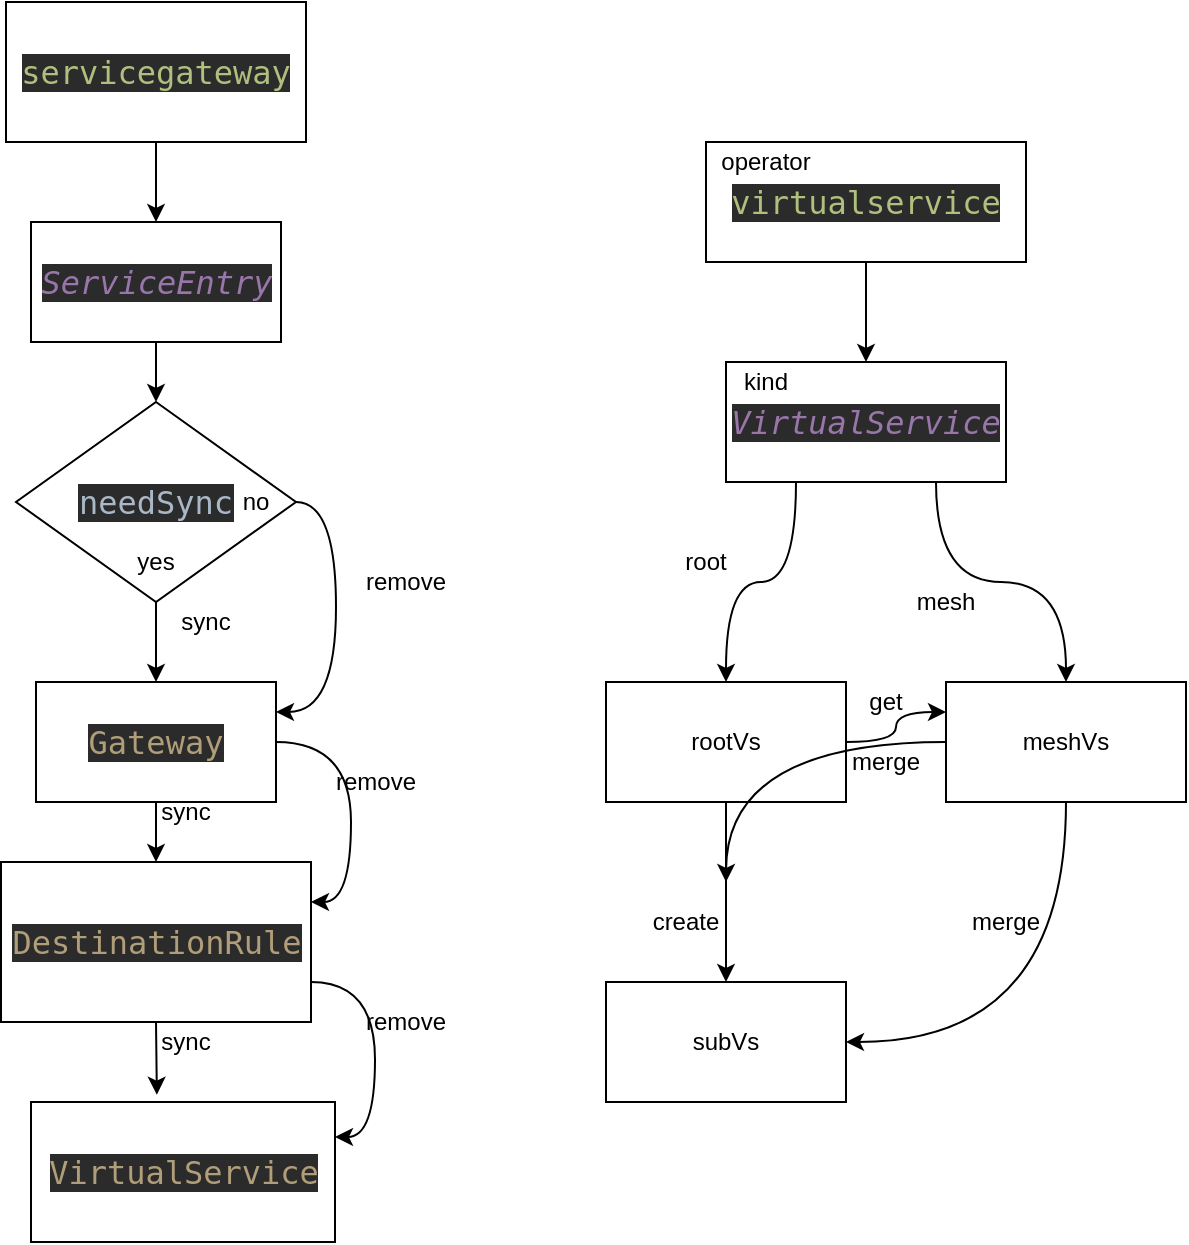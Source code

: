 <mxfile version="14.8.0" type="github">
  <diagram id="VlzLkZBXH2vV1fXIKz9U" name="第 1 页">
    <mxGraphModel dx="728" dy="1470" grid="1" gridSize="10" guides="1" tooltips="1" connect="1" arrows="1" fold="1" page="1" pageScale="1" pageWidth="827" pageHeight="1169" math="0" shadow="0">
      <root>
        <mxCell id="0" />
        <mxCell id="1" parent="0" />
        <mxCell id="yxpQOGYtJp1VoAAh2udO-11" style="edgeStyle=orthogonalEdgeStyle;curved=1;rounded=0;orthogonalLoop=1;jettySize=auto;html=1;exitX=0.5;exitY=1;exitDx=0;exitDy=0;" edge="1" parent="1" source="yxpQOGYtJp1VoAAh2udO-1" target="yxpQOGYtJp1VoAAh2udO-2">
          <mxGeometry relative="1" as="geometry" />
        </mxCell>
        <mxCell id="yxpQOGYtJp1VoAAh2udO-1" value="&lt;pre style=&quot;background-color: #2b2b2b ; color: #a9b7c6 ; font-family: &amp;#34;menlo-regular&amp;#34; , monospace ; font-size: 12.0pt&quot;&gt;&lt;span style=&quot;color: #afbf7e&quot;&gt;servicegateway&lt;/span&gt;&lt;/pre&gt;" style="rounded=0;whiteSpace=wrap;html=1;" vertex="1" parent="1">
          <mxGeometry x="190" y="170" width="150" height="70" as="geometry" />
        </mxCell>
        <mxCell id="yxpQOGYtJp1VoAAh2udO-8" style="edgeStyle=orthogonalEdgeStyle;curved=1;rounded=0;orthogonalLoop=1;jettySize=auto;html=1;exitX=0.5;exitY=1;exitDx=0;exitDy=0;entryX=0.5;entryY=0;entryDx=0;entryDy=0;" edge="1" parent="1" source="yxpQOGYtJp1VoAAh2udO-2" target="yxpQOGYtJp1VoAAh2udO-3">
          <mxGeometry relative="1" as="geometry" />
        </mxCell>
        <mxCell id="yxpQOGYtJp1VoAAh2udO-2" value="&lt;pre style=&quot;background-color: #2b2b2b ; color: #a9b7c6 ; font-family: &amp;#34;menlo-regular&amp;#34; , monospace ; font-size: 12.0pt&quot;&gt;&lt;span style=&quot;color: #9876aa ; font-style: italic&quot;&gt;ServiceEntry&lt;/span&gt;&lt;/pre&gt;" style="rounded=0;whiteSpace=wrap;html=1;" vertex="1" parent="1">
          <mxGeometry x="202.5" y="280" width="125" height="60" as="geometry" />
        </mxCell>
        <mxCell id="yxpQOGYtJp1VoAAh2udO-5" style="edgeStyle=orthogonalEdgeStyle;rounded=0;orthogonalLoop=1;jettySize=auto;html=1;exitX=0.5;exitY=1;exitDx=0;exitDy=0;entryX=0.5;entryY=0;entryDx=0;entryDy=0;" edge="1" parent="1" source="yxpQOGYtJp1VoAAh2udO-3" target="yxpQOGYtJp1VoAAh2udO-4">
          <mxGeometry relative="1" as="geometry" />
        </mxCell>
        <mxCell id="yxpQOGYtJp1VoAAh2udO-19" style="edgeStyle=orthogonalEdgeStyle;curved=1;rounded=0;orthogonalLoop=1;jettySize=auto;html=1;exitX=1;exitY=0.5;exitDx=0;exitDy=0;entryX=1;entryY=0.25;entryDx=0;entryDy=0;" edge="1" parent="1" source="yxpQOGYtJp1VoAAh2udO-3" target="yxpQOGYtJp1VoAAh2udO-4">
          <mxGeometry relative="1" as="geometry" />
        </mxCell>
        <mxCell id="yxpQOGYtJp1VoAAh2udO-3" value="&lt;pre style=&quot;background-color: #2b2b2b ; color: #a9b7c6 ; font-family: &amp;#34;menlo-regular&amp;#34; , monospace ; font-size: 12.0pt&quot;&gt;needSync&lt;/pre&gt;" style="rhombus;whiteSpace=wrap;html=1;" vertex="1" parent="1">
          <mxGeometry x="195" y="370" width="140" height="100" as="geometry" />
        </mxCell>
        <mxCell id="yxpQOGYtJp1VoAAh2udO-9" style="edgeStyle=orthogonalEdgeStyle;curved=1;rounded=0;orthogonalLoop=1;jettySize=auto;html=1;exitX=0.5;exitY=1;exitDx=0;exitDy=0;entryX=0.5;entryY=0;entryDx=0;entryDy=0;" edge="1" parent="1" source="yxpQOGYtJp1VoAAh2udO-4" target="yxpQOGYtJp1VoAAh2udO-6">
          <mxGeometry relative="1" as="geometry" />
        </mxCell>
        <mxCell id="yxpQOGYtJp1VoAAh2udO-20" style="edgeStyle=orthogonalEdgeStyle;curved=1;rounded=0;orthogonalLoop=1;jettySize=auto;html=1;exitX=1;exitY=0.5;exitDx=0;exitDy=0;entryX=1;entryY=0.25;entryDx=0;entryDy=0;" edge="1" parent="1" source="yxpQOGYtJp1VoAAh2udO-4" target="yxpQOGYtJp1VoAAh2udO-6">
          <mxGeometry relative="1" as="geometry" />
        </mxCell>
        <mxCell id="yxpQOGYtJp1VoAAh2udO-4" value="&lt;pre style=&quot;background-color: #2b2b2b ; color: #a9b7c6 ; font-family: &amp;#34;menlo-regular&amp;#34; , monospace ; font-size: 12.0pt&quot;&gt;&lt;span style=&quot;color: #b09d79&quot;&gt;Gateway&lt;/span&gt;&lt;/pre&gt;" style="rounded=0;whiteSpace=wrap;html=1;" vertex="1" parent="1">
          <mxGeometry x="205" y="510" width="120" height="60" as="geometry" />
        </mxCell>
        <mxCell id="yxpQOGYtJp1VoAAh2udO-10" style="edgeStyle=orthogonalEdgeStyle;curved=1;rounded=0;orthogonalLoop=1;jettySize=auto;html=1;exitX=0.5;exitY=1;exitDx=0;exitDy=0;entryX=0.414;entryY=-0.052;entryDx=0;entryDy=0;entryPerimeter=0;" edge="1" parent="1" source="yxpQOGYtJp1VoAAh2udO-6" target="yxpQOGYtJp1VoAAh2udO-7">
          <mxGeometry relative="1" as="geometry" />
        </mxCell>
        <mxCell id="yxpQOGYtJp1VoAAh2udO-21" style="edgeStyle=orthogonalEdgeStyle;curved=1;rounded=0;orthogonalLoop=1;jettySize=auto;html=1;exitX=1;exitY=0.75;exitDx=0;exitDy=0;entryX=1;entryY=0.25;entryDx=0;entryDy=0;" edge="1" parent="1" source="yxpQOGYtJp1VoAAh2udO-6" target="yxpQOGYtJp1VoAAh2udO-7">
          <mxGeometry relative="1" as="geometry" />
        </mxCell>
        <mxCell id="yxpQOGYtJp1VoAAh2udO-6" value="&lt;pre style=&quot;background-color: #2b2b2b ; color: #a9b7c6 ; font-family: &amp;#34;menlo-regular&amp;#34; , monospace ; font-size: 12.0pt&quot;&gt;&lt;span style=&quot;color: #b09d79&quot;&gt;DestinationRule&lt;/span&gt;&lt;/pre&gt;" style="rounded=0;whiteSpace=wrap;html=1;" vertex="1" parent="1">
          <mxGeometry x="187.5" y="600" width="155" height="80" as="geometry" />
        </mxCell>
        <mxCell id="yxpQOGYtJp1VoAAh2udO-7" value="&lt;pre style=&quot;background-color: #2b2b2b ; color: #a9b7c6 ; font-family: &amp;#34;menlo-regular&amp;#34; , monospace ; font-size: 12.0pt&quot;&gt;&lt;span style=&quot;color: #b09d79&quot;&gt;VirtualService&lt;/span&gt;&lt;/pre&gt;" style="rounded=0;whiteSpace=wrap;html=1;" vertex="1" parent="1">
          <mxGeometry x="202.5" y="720" width="152" height="70" as="geometry" />
        </mxCell>
        <mxCell id="yxpQOGYtJp1VoAAh2udO-12" value="yes" style="text;html=1;strokeColor=none;fillColor=none;align=center;verticalAlign=middle;whiteSpace=wrap;rounded=0;" vertex="1" parent="1">
          <mxGeometry x="245" y="440" width="40" height="20" as="geometry" />
        </mxCell>
        <mxCell id="yxpQOGYtJp1VoAAh2udO-14" value="sync" style="text;html=1;strokeColor=none;fillColor=none;align=center;verticalAlign=middle;whiteSpace=wrap;rounded=0;" vertex="1" parent="1">
          <mxGeometry x="270" y="470" width="40" height="20" as="geometry" />
        </mxCell>
        <mxCell id="yxpQOGYtJp1VoAAh2udO-17" value="sync" style="text;html=1;strokeColor=none;fillColor=none;align=center;verticalAlign=middle;whiteSpace=wrap;rounded=0;" vertex="1" parent="1">
          <mxGeometry x="260" y="565" width="40" height="20" as="geometry" />
        </mxCell>
        <mxCell id="yxpQOGYtJp1VoAAh2udO-18" value="sync" style="text;html=1;strokeColor=none;fillColor=none;align=center;verticalAlign=middle;whiteSpace=wrap;rounded=0;" vertex="1" parent="1">
          <mxGeometry x="260" y="680" width="40" height="20" as="geometry" />
        </mxCell>
        <mxCell id="yxpQOGYtJp1VoAAh2udO-22" value="no" style="text;html=1;strokeColor=none;fillColor=none;align=center;verticalAlign=middle;whiteSpace=wrap;rounded=0;" vertex="1" parent="1">
          <mxGeometry x="295" y="410" width="40" height="20" as="geometry" />
        </mxCell>
        <mxCell id="yxpQOGYtJp1VoAAh2udO-24" value="remove" style="text;html=1;strokeColor=none;fillColor=none;align=center;verticalAlign=middle;whiteSpace=wrap;rounded=0;" vertex="1" parent="1">
          <mxGeometry x="370" y="450" width="40" height="20" as="geometry" />
        </mxCell>
        <mxCell id="yxpQOGYtJp1VoAAh2udO-25" value="remove" style="text;html=1;strokeColor=none;fillColor=none;align=center;verticalAlign=middle;whiteSpace=wrap;rounded=0;" vertex="1" parent="1">
          <mxGeometry x="354.5" y="550" width="40" height="20" as="geometry" />
        </mxCell>
        <mxCell id="yxpQOGYtJp1VoAAh2udO-26" value="remove" style="text;html=1;strokeColor=none;fillColor=none;align=center;verticalAlign=middle;whiteSpace=wrap;rounded=0;" vertex="1" parent="1">
          <mxGeometry x="370" y="670" width="40" height="20" as="geometry" />
        </mxCell>
        <mxCell id="yxpQOGYtJp1VoAAh2udO-30" style="edgeStyle=orthogonalEdgeStyle;curved=1;rounded=0;orthogonalLoop=1;jettySize=auto;html=1;exitX=0.5;exitY=1;exitDx=0;exitDy=0;entryX=0.5;entryY=0;entryDx=0;entryDy=0;" edge="1" parent="1" source="yxpQOGYtJp1VoAAh2udO-28" target="yxpQOGYtJp1VoAAh2udO-29">
          <mxGeometry relative="1" as="geometry" />
        </mxCell>
        <mxCell id="yxpQOGYtJp1VoAAh2udO-28" value="&lt;pre style=&quot;background-color: #2b2b2b ; color: #a9b7c6 ; font-family: &amp;#34;menlo-regular&amp;#34; , monospace ; font-size: 12.0pt&quot;&gt;&lt;span style=&quot;color: #afbf7e&quot;&gt;virtualservice&lt;/span&gt;&lt;/pre&gt;" style="rounded=0;whiteSpace=wrap;html=1;" vertex="1" parent="1">
          <mxGeometry x="540" y="240" width="160" height="60" as="geometry" />
        </mxCell>
        <mxCell id="yxpQOGYtJp1VoAAh2udO-33" style="edgeStyle=orthogonalEdgeStyle;curved=1;rounded=0;orthogonalLoop=1;jettySize=auto;html=1;exitX=0.25;exitY=1;exitDx=0;exitDy=0;" edge="1" parent="1" source="yxpQOGYtJp1VoAAh2udO-29" target="yxpQOGYtJp1VoAAh2udO-31">
          <mxGeometry relative="1" as="geometry" />
        </mxCell>
        <mxCell id="yxpQOGYtJp1VoAAh2udO-34" style="edgeStyle=orthogonalEdgeStyle;curved=1;rounded=0;orthogonalLoop=1;jettySize=auto;html=1;exitX=0.75;exitY=1;exitDx=0;exitDy=0;" edge="1" parent="1" source="yxpQOGYtJp1VoAAh2udO-29" target="yxpQOGYtJp1VoAAh2udO-32">
          <mxGeometry relative="1" as="geometry" />
        </mxCell>
        <mxCell id="yxpQOGYtJp1VoAAh2udO-29" value="&lt;pre style=&quot;background-color: #2b2b2b ; color: #a9b7c6 ; font-family: &amp;#34;menlo-regular&amp;#34; , monospace ; font-size: 12.0pt&quot;&gt;&lt;span style=&quot;color: #9876aa ; font-style: italic&quot;&gt;VirtualService&lt;/span&gt;&lt;/pre&gt;" style="rounded=0;whiteSpace=wrap;html=1;" vertex="1" parent="1">
          <mxGeometry x="550" y="350" width="140" height="60" as="geometry" />
        </mxCell>
        <mxCell id="yxpQOGYtJp1VoAAh2udO-38" style="edgeStyle=orthogonalEdgeStyle;curved=1;rounded=0;orthogonalLoop=1;jettySize=auto;html=1;exitX=0.5;exitY=1;exitDx=0;exitDy=0;entryX=0.5;entryY=0;entryDx=0;entryDy=0;" edge="1" parent="1" source="yxpQOGYtJp1VoAAh2udO-31" target="yxpQOGYtJp1VoAAh2udO-37">
          <mxGeometry relative="1" as="geometry" />
        </mxCell>
        <mxCell id="yxpQOGYtJp1VoAAh2udO-39" style="edgeStyle=orthogonalEdgeStyle;curved=1;rounded=0;orthogonalLoop=1;jettySize=auto;html=1;exitX=1;exitY=0.5;exitDx=0;exitDy=0;entryX=0;entryY=0.25;entryDx=0;entryDy=0;" edge="1" parent="1" source="yxpQOGYtJp1VoAAh2udO-31" target="yxpQOGYtJp1VoAAh2udO-32">
          <mxGeometry relative="1" as="geometry" />
        </mxCell>
        <mxCell id="yxpQOGYtJp1VoAAh2udO-31" value="rootVs" style="rounded=0;whiteSpace=wrap;html=1;" vertex="1" parent="1">
          <mxGeometry x="490" y="510" width="120" height="60" as="geometry" />
        </mxCell>
        <mxCell id="yxpQOGYtJp1VoAAh2udO-42" style="edgeStyle=orthogonalEdgeStyle;curved=1;rounded=0;orthogonalLoop=1;jettySize=auto;html=1;exitX=0.5;exitY=1;exitDx=0;exitDy=0;entryX=1;entryY=0.5;entryDx=0;entryDy=0;" edge="1" parent="1" source="yxpQOGYtJp1VoAAh2udO-32" target="yxpQOGYtJp1VoAAh2udO-37">
          <mxGeometry relative="1" as="geometry" />
        </mxCell>
        <mxCell id="yxpQOGYtJp1VoAAh2udO-43" style="edgeStyle=orthogonalEdgeStyle;curved=1;rounded=0;orthogonalLoop=1;jettySize=auto;html=1;exitX=0;exitY=0.5;exitDx=0;exitDy=0;" edge="1" parent="1" source="yxpQOGYtJp1VoAAh2udO-32">
          <mxGeometry relative="1" as="geometry">
            <mxPoint x="550" y="610" as="targetPoint" />
          </mxGeometry>
        </mxCell>
        <mxCell id="yxpQOGYtJp1VoAAh2udO-32" value="meshVs" style="rounded=0;whiteSpace=wrap;html=1;" vertex="1" parent="1">
          <mxGeometry x="660" y="510" width="120" height="60" as="geometry" />
        </mxCell>
        <mxCell id="yxpQOGYtJp1VoAAh2udO-35" value="root" style="text;html=1;strokeColor=none;fillColor=none;align=center;verticalAlign=middle;whiteSpace=wrap;rounded=0;" vertex="1" parent="1">
          <mxGeometry x="520" y="440" width="40" height="20" as="geometry" />
        </mxCell>
        <mxCell id="yxpQOGYtJp1VoAAh2udO-36" value="mesh" style="text;html=1;strokeColor=none;fillColor=none;align=center;verticalAlign=middle;whiteSpace=wrap;rounded=0;" vertex="1" parent="1">
          <mxGeometry x="640" y="460" width="40" height="20" as="geometry" />
        </mxCell>
        <mxCell id="yxpQOGYtJp1VoAAh2udO-37" value="subVs" style="rounded=0;whiteSpace=wrap;html=1;" vertex="1" parent="1">
          <mxGeometry x="490" y="660" width="120" height="60" as="geometry" />
        </mxCell>
        <mxCell id="yxpQOGYtJp1VoAAh2udO-41" value="merge" style="text;html=1;strokeColor=none;fillColor=none;align=center;verticalAlign=middle;whiteSpace=wrap;rounded=0;" vertex="1" parent="1">
          <mxGeometry x="670" y="620" width="40" height="20" as="geometry" />
        </mxCell>
        <mxCell id="yxpQOGYtJp1VoAAh2udO-44" value="create" style="text;html=1;strokeColor=none;fillColor=none;align=center;verticalAlign=middle;whiteSpace=wrap;rounded=0;" vertex="1" parent="1">
          <mxGeometry x="510" y="620" width="40" height="20" as="geometry" />
        </mxCell>
        <mxCell id="yxpQOGYtJp1VoAAh2udO-45" value="get" style="text;html=1;strokeColor=none;fillColor=none;align=center;verticalAlign=middle;whiteSpace=wrap;rounded=0;" vertex="1" parent="1">
          <mxGeometry x="610" y="510" width="40" height="20" as="geometry" />
        </mxCell>
        <mxCell id="yxpQOGYtJp1VoAAh2udO-46" value="merge" style="text;html=1;strokeColor=none;fillColor=none;align=center;verticalAlign=middle;whiteSpace=wrap;rounded=0;" vertex="1" parent="1">
          <mxGeometry x="610" y="540" width="40" height="20" as="geometry" />
        </mxCell>
        <mxCell id="yxpQOGYtJp1VoAAh2udO-47" value="operator" style="text;html=1;strokeColor=none;fillColor=none;align=center;verticalAlign=middle;whiteSpace=wrap;rounded=0;" vertex="1" parent="1">
          <mxGeometry x="550" y="240" width="40" height="20" as="geometry" />
        </mxCell>
        <mxCell id="yxpQOGYtJp1VoAAh2udO-49" value="kind" style="text;html=1;strokeColor=none;fillColor=none;align=center;verticalAlign=middle;whiteSpace=wrap;rounded=0;" vertex="1" parent="1">
          <mxGeometry x="550" y="350" width="40" height="20" as="geometry" />
        </mxCell>
      </root>
    </mxGraphModel>
  </diagram>
</mxfile>
